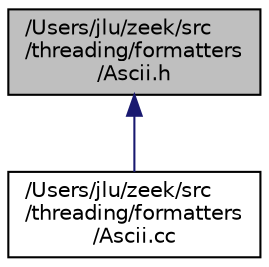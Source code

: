 digraph "/Users/jlu/zeek/src/threading/formatters/Ascii.h"
{
 // LATEX_PDF_SIZE
  edge [fontname="Helvetica",fontsize="10",labelfontname="Helvetica",labelfontsize="10"];
  node [fontname="Helvetica",fontsize="10",shape=record];
  Node1 [label="/Users/jlu/zeek/src\l/threading/formatters\l/Ascii.h",height=0.2,width=0.4,color="black", fillcolor="grey75", style="filled", fontcolor="black",tooltip=" "];
  Node1 -> Node2 [dir="back",color="midnightblue",fontsize="10",style="solid",fontname="Helvetica"];
  Node2 [label="/Users/jlu/zeek/src\l/threading/formatters\l/Ascii.cc",height=0.2,width=0.4,color="black", fillcolor="white", style="filled",URL="$de/d2b/threading_2formatters_2Ascii_8cc.html",tooltip=" "];
}
